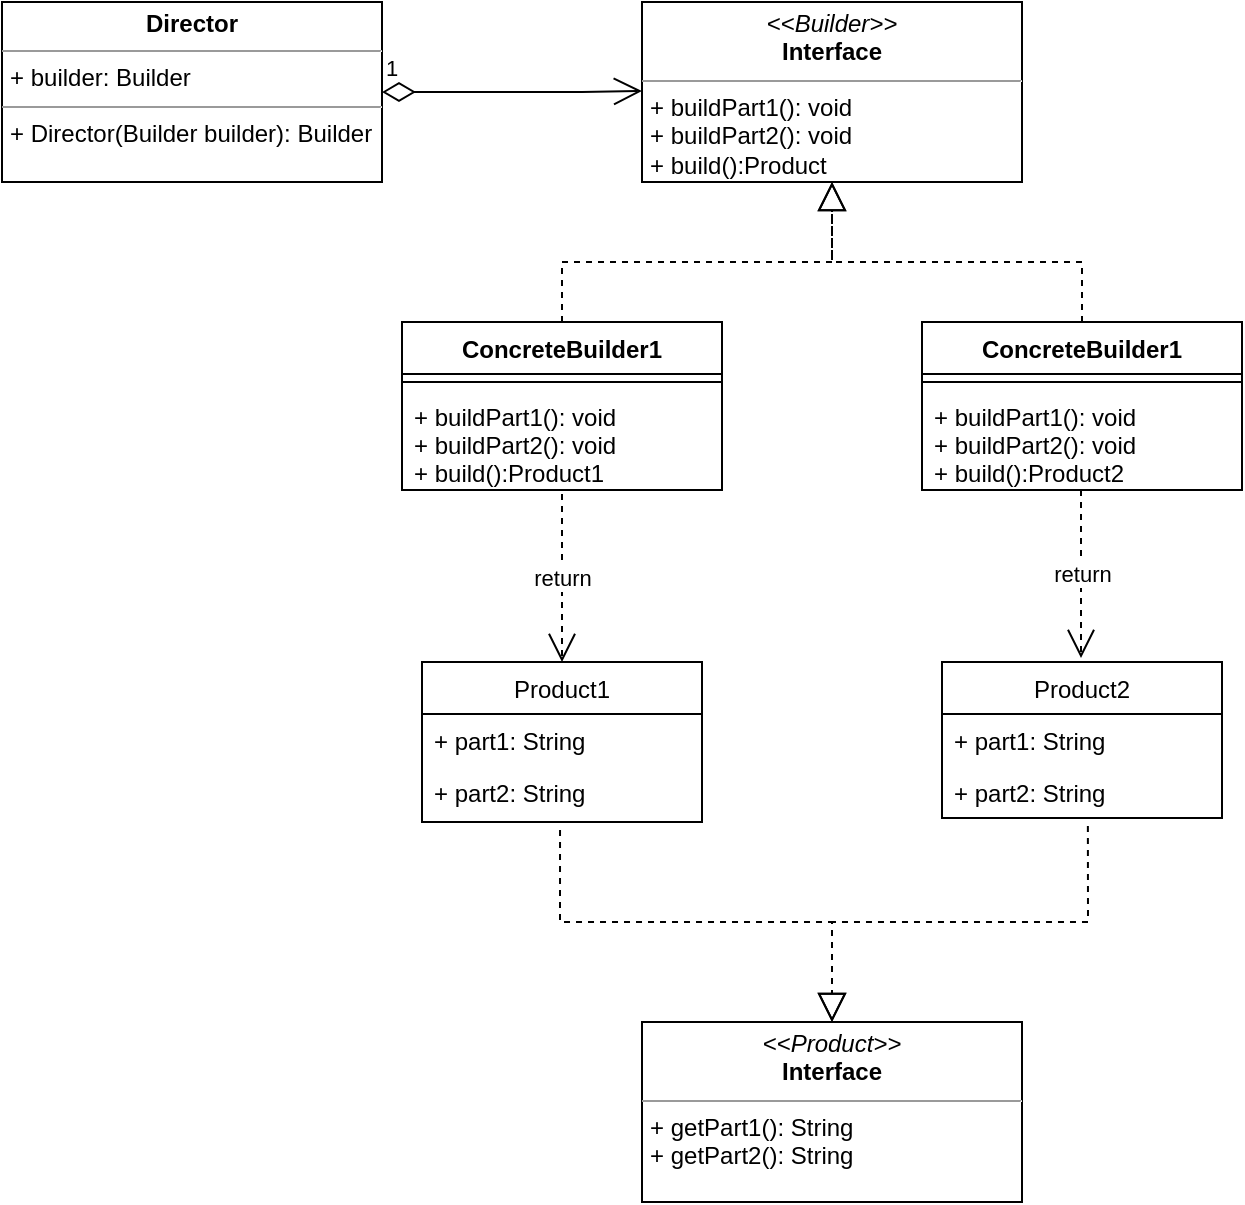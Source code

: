 <mxfile version="16.5.1" type="device"><diagram name="Page-1" id="0783ab3e-0a74-02c8-0abd-f7b4e66b4bec"><mxGraphModel dx="1106" dy="791" grid="1" gridSize="10" guides="1" tooltips="1" connect="1" arrows="1" fold="1" page="1" pageScale="1" pageWidth="850" pageHeight="1100" background="none" math="0" shadow="0"><root><mxCell id="0"/><mxCell id="1" parent="0"/><mxCell id="WT0uOMFeplNMNggAMWeF-1" value="&lt;p style=&quot;margin: 0px ; margin-top: 4px ; text-align: center&quot;&gt;&lt;i&gt;&amp;lt;&amp;lt;Builder&amp;gt;&amp;gt;&lt;/i&gt;&lt;br&gt;&lt;b&gt;Interface&lt;/b&gt;&lt;/p&gt;&lt;hr size=&quot;1&quot;&gt;&lt;p style=&quot;margin: 0px ; margin-left: 4px&quot;&gt;+ buildPart1(): void&lt;br&gt;+ buildPart2(): void&lt;/p&gt;&lt;p style=&quot;margin: 0px ; margin-left: 4px&quot;&gt;+ build():Product&lt;/p&gt;" style="verticalAlign=top;align=left;overflow=fill;fontSize=12;fontFamily=Helvetica;html=1;" vertex="1" parent="1"><mxGeometry x="430" y="160" width="190" height="90" as="geometry"/></mxCell><mxCell id="WT0uOMFeplNMNggAMWeF-6" value="ConcreteBuilder1" style="swimlane;fontStyle=1;align=center;verticalAlign=top;childLayout=stackLayout;horizontal=1;startSize=26;horizontalStack=0;resizeParent=1;resizeParentMax=0;resizeLast=0;collapsible=1;marginBottom=0;" vertex="1" parent="1"><mxGeometry x="310" y="320" width="160" height="84" as="geometry"/></mxCell><mxCell id="WT0uOMFeplNMNggAMWeF-8" value="" style="line;strokeWidth=1;fillColor=none;align=left;verticalAlign=middle;spacingTop=-1;spacingLeft=3;spacingRight=3;rotatable=0;labelPosition=right;points=[];portConstraint=eastwest;" vertex="1" parent="WT0uOMFeplNMNggAMWeF-6"><mxGeometry y="26" width="160" height="8" as="geometry"/></mxCell><mxCell id="WT0uOMFeplNMNggAMWeF-9" value="+ buildPart1(): void&#10;+ buildPart2(): void&#10;+ build():Product1" style="text;strokeColor=none;fillColor=none;align=left;verticalAlign=top;spacingLeft=4;spacingRight=4;overflow=hidden;rotatable=0;points=[[0,0.5],[1,0.5]];portConstraint=eastwest;" vertex="1" parent="WT0uOMFeplNMNggAMWeF-6"><mxGeometry y="34" width="160" height="50" as="geometry"/></mxCell><mxCell id="WT0uOMFeplNMNggAMWeF-10" value="" style="endArrow=block;dashed=1;endFill=0;endSize=12;html=1;rounded=0;entryX=0.5;entryY=1;entryDx=0;entryDy=0;exitX=0.5;exitY=0;exitDx=0;exitDy=0;" edge="1" parent="1" source="WT0uOMFeplNMNggAMWeF-6" target="WT0uOMFeplNMNggAMWeF-1"><mxGeometry width="160" relative="1" as="geometry"><mxPoint x="470" y="410" as="sourcePoint"/><mxPoint x="630" y="410" as="targetPoint"/><Array as="points"><mxPoint x="390" y="290"/><mxPoint x="525" y="290"/></Array></mxGeometry></mxCell><mxCell id="WT0uOMFeplNMNggAMWeF-11" value="ConcreteBuilder1" style="swimlane;fontStyle=1;align=center;verticalAlign=top;childLayout=stackLayout;horizontal=1;startSize=26;horizontalStack=0;resizeParent=1;resizeParentMax=0;resizeLast=0;collapsible=1;marginBottom=0;" vertex="1" parent="1"><mxGeometry x="570" y="320" width="160" height="84" as="geometry"/></mxCell><mxCell id="WT0uOMFeplNMNggAMWeF-13" value="" style="line;strokeWidth=1;fillColor=none;align=left;verticalAlign=middle;spacingTop=-1;spacingLeft=3;spacingRight=3;rotatable=0;labelPosition=right;points=[];portConstraint=eastwest;" vertex="1" parent="WT0uOMFeplNMNggAMWeF-11"><mxGeometry y="26" width="160" height="8" as="geometry"/></mxCell><mxCell id="WT0uOMFeplNMNggAMWeF-14" value="+ buildPart1(): void&#10;+ buildPart2(): void&#10;+ build():Product2" style="text;strokeColor=none;fillColor=none;align=left;verticalAlign=top;spacingLeft=4;spacingRight=4;overflow=hidden;rotatable=0;points=[[0,0.5],[1,0.5]];portConstraint=eastwest;" vertex="1" parent="WT0uOMFeplNMNggAMWeF-11"><mxGeometry y="34" width="160" height="50" as="geometry"/></mxCell><mxCell id="WT0uOMFeplNMNggAMWeF-15" value="" style="endArrow=block;dashed=1;endFill=0;endSize=12;html=1;rounded=0;entryX=0.5;entryY=1;entryDx=0;entryDy=0;exitX=0.5;exitY=0;exitDx=0;exitDy=0;" edge="1" parent="1" source="WT0uOMFeplNMNggAMWeF-11" target="WT0uOMFeplNMNggAMWeF-1"><mxGeometry width="160" relative="1" as="geometry"><mxPoint x="680" y="410" as="sourcePoint"/><mxPoint x="725" y="250" as="targetPoint"/><Array as="points"><mxPoint x="650" y="290"/><mxPoint x="525" y="290"/></Array></mxGeometry></mxCell><mxCell id="WT0uOMFeplNMNggAMWeF-16" value="&lt;p style=&quot;margin: 0px ; margin-top: 4px ; text-align: center&quot;&gt;&lt;i&gt;&amp;lt;&amp;lt;Product&amp;gt;&amp;gt;&lt;/i&gt;&lt;br&gt;&lt;b&gt;Interface&lt;/b&gt;&lt;/p&gt;&lt;hr size=&quot;1&quot;&gt;&lt;p style=&quot;margin: 0px ; margin-left: 4px&quot;&gt;+ getPart1(): String&lt;br&gt;+ getPart2(): String&lt;/p&gt;" style="verticalAlign=top;align=left;overflow=fill;fontSize=12;fontFamily=Helvetica;html=1;" vertex="1" parent="1"><mxGeometry x="430" y="670" width="190" height="90" as="geometry"/></mxCell><mxCell id="WT0uOMFeplNMNggAMWeF-17" value="Product1" style="swimlane;fontStyle=0;childLayout=stackLayout;horizontal=1;startSize=26;fillColor=none;horizontalStack=0;resizeParent=1;resizeParentMax=0;resizeLast=0;collapsible=1;marginBottom=0;" vertex="1" parent="1"><mxGeometry x="320" y="490" width="140" height="80" as="geometry"/></mxCell><mxCell id="WT0uOMFeplNMNggAMWeF-18" value="+ part1: String" style="text;strokeColor=none;fillColor=none;align=left;verticalAlign=top;spacingLeft=4;spacingRight=4;overflow=hidden;rotatable=0;points=[[0,0.5],[1,0.5]];portConstraint=eastwest;" vertex="1" parent="WT0uOMFeplNMNggAMWeF-17"><mxGeometry y="26" width="140" height="26" as="geometry"/></mxCell><mxCell id="WT0uOMFeplNMNggAMWeF-19" value="+ part2: String" style="text;strokeColor=none;fillColor=none;align=left;verticalAlign=top;spacingLeft=4;spacingRight=4;overflow=hidden;rotatable=0;points=[[0,0.5],[1,0.5]];portConstraint=eastwest;" vertex="1" parent="WT0uOMFeplNMNggAMWeF-17"><mxGeometry y="52" width="140" height="28" as="geometry"/></mxCell><mxCell id="WT0uOMFeplNMNggAMWeF-21" value="Product2" style="swimlane;fontStyle=0;childLayout=stackLayout;horizontal=1;startSize=26;fillColor=none;horizontalStack=0;resizeParent=1;resizeParentMax=0;resizeLast=0;collapsible=1;marginBottom=0;" vertex="1" parent="1"><mxGeometry x="580" y="490" width="140" height="78" as="geometry"/></mxCell><mxCell id="WT0uOMFeplNMNggAMWeF-22" value="+ part1: String" style="text;strokeColor=none;fillColor=none;align=left;verticalAlign=top;spacingLeft=4;spacingRight=4;overflow=hidden;rotatable=0;points=[[0,0.5],[1,0.5]];portConstraint=eastwest;" vertex="1" parent="WT0uOMFeplNMNggAMWeF-21"><mxGeometry y="26" width="140" height="26" as="geometry"/></mxCell><mxCell id="WT0uOMFeplNMNggAMWeF-23" value="+ part2: String" style="text;strokeColor=none;fillColor=none;align=left;verticalAlign=top;spacingLeft=4;spacingRight=4;overflow=hidden;rotatable=0;points=[[0,0.5],[1,0.5]];portConstraint=eastwest;" vertex="1" parent="WT0uOMFeplNMNggAMWeF-21"><mxGeometry y="52" width="140" height="26" as="geometry"/></mxCell><mxCell id="WT0uOMFeplNMNggAMWeF-25" value="" style="endArrow=block;dashed=1;endFill=0;endSize=12;html=1;rounded=0;entryX=0.5;entryY=0;entryDx=0;entryDy=0;exitX=0.493;exitY=1.143;exitDx=0;exitDy=0;exitPerimeter=0;" edge="1" parent="1" source="WT0uOMFeplNMNggAMWeF-19" target="WT0uOMFeplNMNggAMWeF-16"><mxGeometry width="160" relative="1" as="geometry"><mxPoint x="520" y="650" as="sourcePoint"/><mxPoint x="680" y="650" as="targetPoint"/><Array as="points"><mxPoint x="389" y="620"/><mxPoint x="525" y="620"/></Array></mxGeometry></mxCell><mxCell id="WT0uOMFeplNMNggAMWeF-26" value="" style="endArrow=block;dashed=1;endFill=0;endSize=12;html=1;rounded=0;entryX=0.5;entryY=0;entryDx=0;entryDy=0;exitX=0.521;exitY=1.154;exitDx=0;exitDy=0;exitPerimeter=0;" edge="1" parent="1" source="WT0uOMFeplNMNggAMWeF-23" target="WT0uOMFeplNMNggAMWeF-16"><mxGeometry width="160" relative="1" as="geometry"><mxPoint x="399.02" y="584.004" as="sourcePoint"/><mxPoint x="535" y="680" as="targetPoint"/><Array as="points"><mxPoint x="653" y="620"/><mxPoint x="525" y="620"/></Array></mxGeometry></mxCell><mxCell id="WT0uOMFeplNMNggAMWeF-29" value="return" style="endArrow=open;endSize=12;dashed=1;html=1;rounded=0;entryX=0.5;entryY=0;entryDx=0;entryDy=0;exitX=0.5;exitY=1.04;exitDx=0;exitDy=0;exitPerimeter=0;" edge="1" parent="1" source="WT0uOMFeplNMNggAMWeF-9" target="WT0uOMFeplNMNggAMWeF-17"><mxGeometry width="160" relative="1" as="geometry"><mxPoint x="390" y="410" as="sourcePoint"/><mxPoint x="670" y="410" as="targetPoint"/></mxGeometry></mxCell><mxCell id="WT0uOMFeplNMNggAMWeF-30" value="return" style="endArrow=open;endSize=12;dashed=1;html=1;rounded=0;entryX=0.5;entryY=0;entryDx=0;entryDy=0;exitX=0.5;exitY=1.04;exitDx=0;exitDy=0;exitPerimeter=0;" edge="1" parent="1"><mxGeometry width="160" relative="1" as="geometry"><mxPoint x="649.5" y="404" as="sourcePoint"/><mxPoint x="649.5" y="488" as="targetPoint"/></mxGeometry></mxCell><mxCell id="WT0uOMFeplNMNggAMWeF-31" value="&lt;p style=&quot;margin: 0px ; margin-top: 4px ; text-align: center&quot;&gt;&lt;b&gt;Director&lt;/b&gt;&lt;/p&gt;&lt;hr size=&quot;1&quot;&gt;&lt;p style=&quot;margin: 0px ; margin-left: 4px&quot;&gt;+ builder: Builder&lt;/p&gt;&lt;hr size=&quot;1&quot;&gt;&lt;p style=&quot;margin: 0px ; margin-left: 4px&quot;&gt;+ Director(Builder builder): Builder&lt;/p&gt;" style="verticalAlign=top;align=left;overflow=fill;fontSize=12;fontFamily=Helvetica;html=1;" vertex="1" parent="1"><mxGeometry x="110" y="160" width="190" height="90" as="geometry"/></mxCell><mxCell id="WT0uOMFeplNMNggAMWeF-32" value="1" style="endArrow=open;html=1;endSize=12;startArrow=diamondThin;startSize=14;startFill=0;edgeStyle=orthogonalEdgeStyle;align=left;verticalAlign=bottom;rounded=0;exitX=1;exitY=0.5;exitDx=0;exitDy=0;" edge="1" parent="1" source="WT0uOMFeplNMNggAMWeF-31"><mxGeometry x="-1" y="3" relative="1" as="geometry"><mxPoint x="320" y="204.5" as="sourcePoint"/><mxPoint x="430" y="204.5" as="targetPoint"/><Array as="points"><mxPoint x="400" y="205"/></Array></mxGeometry></mxCell></root></mxGraphModel></diagram></mxfile>